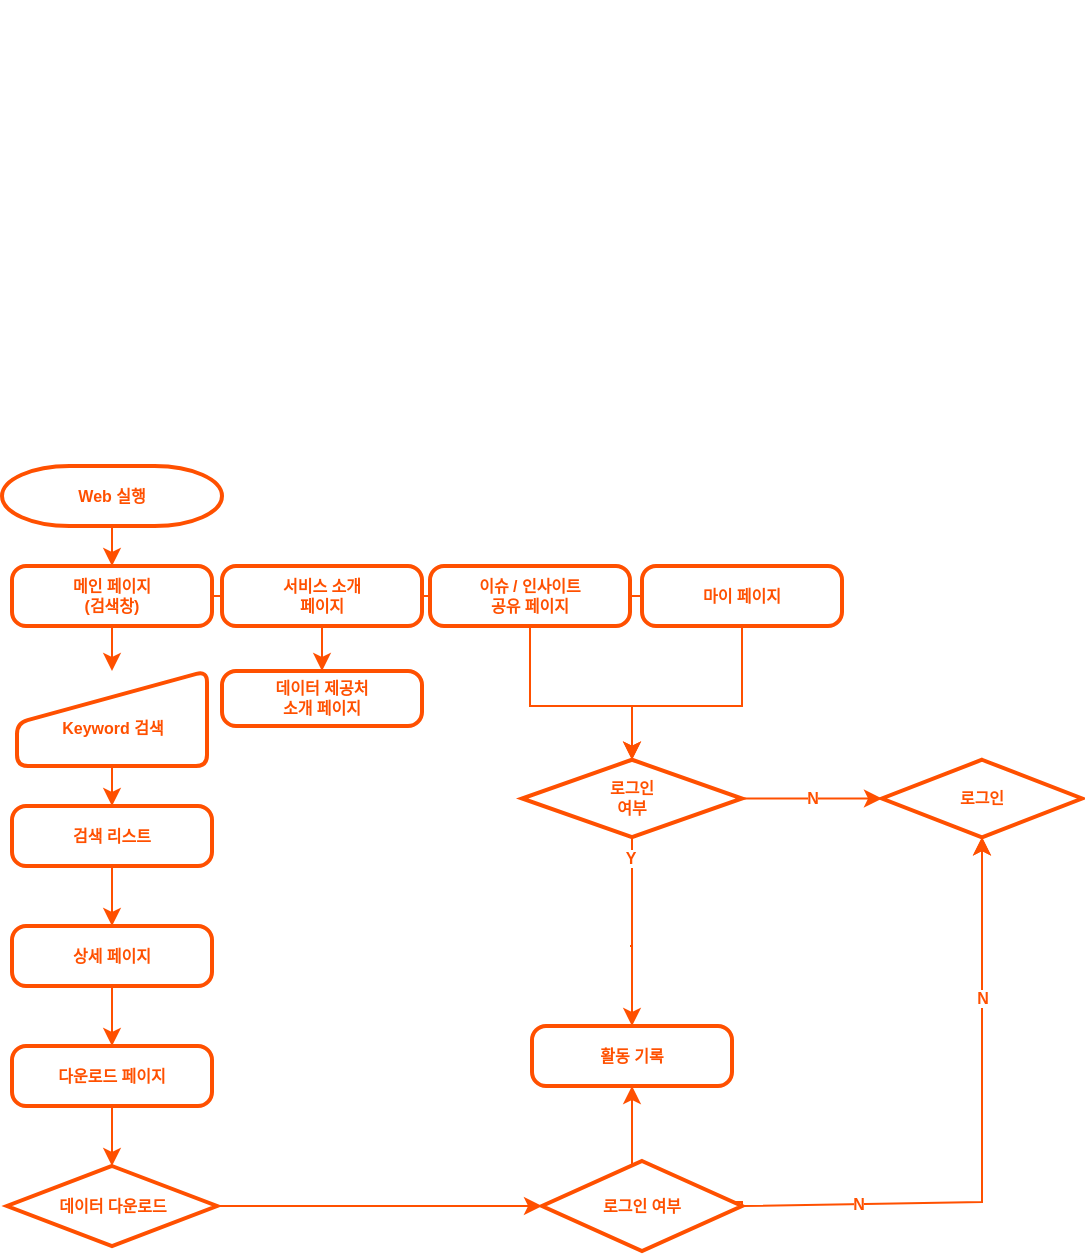 <mxfile version="21.1.5" type="github">
  <diagram id="C5RBs43oDa-KdzZeNtuy" name="Page-1">
    <mxGraphModel dx="1434" dy="796" grid="1" gridSize="10" guides="1" tooltips="1" connect="1" arrows="1" fold="1" page="1" pageScale="1" pageWidth="827" pageHeight="1169" math="0" shadow="0">
      <root>
        <mxCell id="WIyWlLk6GJQsqaUBKTNV-0" />
        <mxCell id="WIyWlLk6GJQsqaUBKTNV-1" parent="WIyWlLk6GJQsqaUBKTNV-0" />
        <mxCell id="5ETcrbsFOrZGn2XGe2iQ-9" style="edgeStyle=orthogonalEdgeStyle;rounded=0;orthogonalLoop=1;jettySize=auto;html=1;exitX=0.5;exitY=1;exitDx=0;exitDy=0;" edge="1" parent="WIyWlLk6GJQsqaUBKTNV-1">
          <mxGeometry relative="1" as="geometry">
            <mxPoint x="235" y="65" as="sourcePoint" />
            <mxPoint x="235" y="65" as="targetPoint" />
          </mxGeometry>
        </mxCell>
        <mxCell id="5ETcrbsFOrZGn2XGe2iQ-87" value="" style="edgeStyle=orthogonalEdgeStyle;rounded=0;orthogonalLoop=1;jettySize=auto;html=1;fontSize=8;fontStyle=1;strokeColor=#FF5000;fontColor=#FF5000;" edge="1" parent="WIyWlLk6GJQsqaUBKTNV-1" source="5ETcrbsFOrZGn2XGe2iQ-11" target="5ETcrbsFOrZGn2XGe2iQ-17">
          <mxGeometry relative="1" as="geometry" />
        </mxCell>
        <mxCell id="5ETcrbsFOrZGn2XGe2iQ-11" value="Web 실행" style="strokeWidth=2;html=1;shape=mxgraph.flowchart.terminator;whiteSpace=wrap;fontSize=8;fontStyle=1;strokeColor=#FF5000;fontColor=#FF5000;" vertex="1" parent="WIyWlLk6GJQsqaUBKTNV-1">
          <mxGeometry x="100" y="290" width="110" height="30" as="geometry" />
        </mxCell>
        <mxCell id="5ETcrbsFOrZGn2XGe2iQ-168" value="" style="edgeStyle=none;rounded=0;orthogonalLoop=1;jettySize=auto;html=1;fontFamily=Helvetica;fontSize=10;fontColor=#FF5000;strokeColor=#FF5000;" edge="1" parent="WIyWlLk6GJQsqaUBKTNV-1" source="5ETcrbsFOrZGn2XGe2iQ-17" target="5ETcrbsFOrZGn2XGe2iQ-61">
          <mxGeometry relative="1" as="geometry" />
        </mxCell>
        <mxCell id="5ETcrbsFOrZGn2XGe2iQ-17" value="메인 페이지&lt;br style=&quot;font-size: 8px;&quot;&gt;(검색창)" style="rounded=1;whiteSpace=wrap;html=1;absoluteArcSize=1;arcSize=14;strokeWidth=2;fontSize=8;fontStyle=1;strokeColor=#FF5000;fontColor=#FF5000;" vertex="1" parent="WIyWlLk6GJQsqaUBKTNV-1">
          <mxGeometry x="105" y="340" width="100" height="30" as="geometry" />
        </mxCell>
        <mxCell id="5ETcrbsFOrZGn2XGe2iQ-174" value="" style="edgeStyle=none;rounded=0;orthogonalLoop=1;jettySize=auto;html=1;fontFamily=Helvetica;fontSize=10;fontColor=#FF5000;strokeColor=#FF5000;" edge="1" parent="WIyWlLk6GJQsqaUBKTNV-1" source="5ETcrbsFOrZGn2XGe2iQ-32" target="5ETcrbsFOrZGn2XGe2iQ-92">
          <mxGeometry relative="1" as="geometry">
            <Array as="points">
              <mxPoint x="364" y="410" />
              <mxPoint x="415" y="410" />
            </Array>
          </mxGeometry>
        </mxCell>
        <mxCell id="5ETcrbsFOrZGn2XGe2iQ-32" value="이슈 / 인사이트&lt;br style=&quot;border-color: var(--border-color);&quot;&gt;공유 페이지" style="rounded=1;whiteSpace=wrap;html=1;absoluteArcSize=1;arcSize=14;strokeWidth=2;fontSize=8;fontStyle=1;strokeColor=#FF5000;fontColor=#FF5000;" vertex="1" parent="WIyWlLk6GJQsqaUBKTNV-1">
          <mxGeometry x="314" y="340" width="100" height="30" as="geometry" />
        </mxCell>
        <mxCell id="5ETcrbsFOrZGn2XGe2iQ-100" style="edgeStyle=orthogonalEdgeStyle;rounded=0;orthogonalLoop=1;jettySize=auto;html=1;exitX=0.5;exitY=1;exitDx=0;exitDy=0;entryX=0.5;entryY=0;entryDx=0;entryDy=0;entryPerimeter=0;fontSize=8;fontStyle=1;strokeColor=#FF5000;fontColor=#FF5000;" edge="1" parent="WIyWlLk6GJQsqaUBKTNV-1" source="5ETcrbsFOrZGn2XGe2iQ-33" target="5ETcrbsFOrZGn2XGe2iQ-92">
          <mxGeometry relative="1" as="geometry">
            <Array as="points">
              <mxPoint x="470" y="410" />
              <mxPoint x="415" y="410" />
            </Array>
          </mxGeometry>
        </mxCell>
        <mxCell id="5ETcrbsFOrZGn2XGe2iQ-33" value="마이 페이지" style="rounded=1;whiteSpace=wrap;html=1;absoluteArcSize=1;arcSize=14;strokeWidth=2;fontSize=8;fontStyle=1;strokeColor=#FF5000;fontColor=#FF5000;" vertex="1" parent="WIyWlLk6GJQsqaUBKTNV-1">
          <mxGeometry x="420" y="340" width="100" height="30" as="geometry" />
        </mxCell>
        <mxCell id="5ETcrbsFOrZGn2XGe2iQ-110" value="" style="edgeStyle=orthogonalEdgeStyle;rounded=0;orthogonalLoop=1;jettySize=auto;html=1;fontSize=8;fontStyle=1;strokeColor=#FF5000;fontColor=#FF5000;" edge="1" parent="WIyWlLk6GJQsqaUBKTNV-1" source="5ETcrbsFOrZGn2XGe2iQ-61" target="5ETcrbsFOrZGn2XGe2iQ-65">
          <mxGeometry relative="1" as="geometry" />
        </mxCell>
        <mxCell id="5ETcrbsFOrZGn2XGe2iQ-61" value="&lt;br style=&quot;font-size: 8px;&quot;&gt;Keyword 검색" style="html=1;strokeWidth=2;shape=manualInput;whiteSpace=wrap;rounded=1;size=26;arcSize=11;fontSize=8;fontStyle=1;strokeColor=#FF5000;fontColor=#FF5000;" vertex="1" parent="WIyWlLk6GJQsqaUBKTNV-1">
          <mxGeometry x="107.5" y="392.5" width="95" height="47.5" as="geometry" />
        </mxCell>
        <mxCell id="5ETcrbsFOrZGn2XGe2iQ-111" value="" style="edgeStyle=orthogonalEdgeStyle;rounded=0;orthogonalLoop=1;jettySize=auto;html=1;fontSize=8;fontStyle=1;strokeColor=#FF5000;fontColor=#FF5000;" edge="1" parent="WIyWlLk6GJQsqaUBKTNV-1" source="5ETcrbsFOrZGn2XGe2iQ-65" target="5ETcrbsFOrZGn2XGe2iQ-66">
          <mxGeometry relative="1" as="geometry" />
        </mxCell>
        <mxCell id="5ETcrbsFOrZGn2XGe2iQ-65" value="검색 리스트" style="rounded=1;whiteSpace=wrap;html=1;absoluteArcSize=1;arcSize=14;strokeWidth=2;fontSize=8;fontStyle=1;strokeColor=#FF5000;fontColor=#FF5000;" vertex="1" parent="WIyWlLk6GJQsqaUBKTNV-1">
          <mxGeometry x="105" y="460" width="100" height="30" as="geometry" />
        </mxCell>
        <mxCell id="5ETcrbsFOrZGn2XGe2iQ-112" value="" style="edgeStyle=orthogonalEdgeStyle;rounded=0;orthogonalLoop=1;jettySize=auto;html=1;fontSize=8;fontStyle=1;strokeColor=#FF5000;fontColor=#FF5000;" edge="1" parent="WIyWlLk6GJQsqaUBKTNV-1" source="5ETcrbsFOrZGn2XGe2iQ-66" target="5ETcrbsFOrZGn2XGe2iQ-67">
          <mxGeometry relative="1" as="geometry" />
        </mxCell>
        <mxCell id="5ETcrbsFOrZGn2XGe2iQ-66" value="상세 페이지" style="rounded=1;whiteSpace=wrap;html=1;absoluteArcSize=1;arcSize=14;strokeWidth=2;fontSize=8;fontStyle=1;strokeColor=#FF5000;fontColor=#FF5000;" vertex="1" parent="WIyWlLk6GJQsqaUBKTNV-1">
          <mxGeometry x="105" y="520" width="100" height="30" as="geometry" />
        </mxCell>
        <mxCell id="5ETcrbsFOrZGn2XGe2iQ-128" value="" style="edgeStyle=orthogonalEdgeStyle;rounded=0;orthogonalLoop=1;jettySize=auto;html=1;fontSize=8;fontStyle=1;strokeColor=#FF5000;fontColor=#FF5000;" edge="1" parent="WIyWlLk6GJQsqaUBKTNV-1" source="5ETcrbsFOrZGn2XGe2iQ-67" target="5ETcrbsFOrZGn2XGe2iQ-125">
          <mxGeometry relative="1" as="geometry" />
        </mxCell>
        <mxCell id="5ETcrbsFOrZGn2XGe2iQ-67" value="다운로드 페이지" style="rounded=1;whiteSpace=wrap;html=1;absoluteArcSize=1;arcSize=14;strokeWidth=2;fontSize=8;fontStyle=1;strokeColor=#FF5000;fontColor=#FF5000;" vertex="1" parent="WIyWlLk6GJQsqaUBKTNV-1">
          <mxGeometry x="105" y="580" width="100" height="30" as="geometry" />
        </mxCell>
        <mxCell id="5ETcrbsFOrZGn2XGe2iQ-91" style="edgeStyle=orthogonalEdgeStyle;rounded=0;orthogonalLoop=1;jettySize=auto;html=1;exitX=1;exitY=0.5;exitDx=0;exitDy=0;exitPerimeter=0;entryX=0.5;entryY=1;entryDx=0;entryDy=0;fontSize=8;fontStyle=1;strokeColor=#FF5000;fontColor=#FF5000;" edge="1" parent="WIyWlLk6GJQsqaUBKTNV-1" source="5ETcrbsFOrZGn2XGe2iQ-102" target="5ETcrbsFOrZGn2XGe2iQ-77">
          <mxGeometry relative="1" as="geometry">
            <mxPoint x="520" y="680" as="targetPoint" />
            <mxPoint x="210" y="830" as="sourcePoint" />
            <Array as="points">
              <mxPoint x="470" y="658" />
            </Array>
          </mxGeometry>
        </mxCell>
        <mxCell id="5ETcrbsFOrZGn2XGe2iQ-154" value="Y" style="edgeLabel;html=1;align=center;verticalAlign=middle;resizable=0;points=[];fontSize=8;fontStyle=1;fontColor=#FF5000;" vertex="1" connectable="0" parent="5ETcrbsFOrZGn2XGe2iQ-91">
          <mxGeometry x="0.005" relative="1" as="geometry">
            <mxPoint as="offset" />
          </mxGeometry>
        </mxCell>
        <mxCell id="5ETcrbsFOrZGn2XGe2iQ-75" value="데이터 제공처&lt;br style=&quot;font-size: 8px;&quot;&gt;소개 페이지" style="rounded=1;whiteSpace=wrap;html=1;absoluteArcSize=1;arcSize=14;strokeWidth=2;fontSize=8;fontStyle=1;strokeColor=#FF5000;fontColor=#FF5000;" vertex="1" parent="WIyWlLk6GJQsqaUBKTNV-1">
          <mxGeometry x="210" y="392.5" width="100" height="27.5" as="geometry" />
        </mxCell>
        <mxCell id="5ETcrbsFOrZGn2XGe2iQ-77" value="활동 기록" style="rounded=1;whiteSpace=wrap;html=1;absoluteArcSize=1;arcSize=14;strokeWidth=2;fontSize=8;fontStyle=1;strokeColor=#FF5000;fontColor=#FF5000;" vertex="1" parent="WIyWlLk6GJQsqaUBKTNV-1">
          <mxGeometry x="365" y="570" width="100" height="30" as="geometry" />
        </mxCell>
        <mxCell id="5ETcrbsFOrZGn2XGe2iQ-116" value="" style="edgeStyle=orthogonalEdgeStyle;rounded=0;orthogonalLoop=1;jettySize=auto;html=1;fontSize=8;fontStyle=1;strokeColor=#FF5000;fontColor=#FF5000;" edge="1" parent="WIyWlLk6GJQsqaUBKTNV-1" source="5ETcrbsFOrZGn2XGe2iQ-19" target="5ETcrbsFOrZGn2XGe2iQ-75">
          <mxGeometry relative="1" as="geometry" />
        </mxCell>
        <mxCell id="5ETcrbsFOrZGn2XGe2iQ-19" value="서비스 소개&lt;br style=&quot;font-size: 8px;&quot;&gt;페이지" style="rounded=1;whiteSpace=wrap;html=1;absoluteArcSize=1;arcSize=14;strokeWidth=2;fontSize=8;fontStyle=1;strokeColor=#FF5000;fontColor=#FF5000;" vertex="1" parent="WIyWlLk6GJQsqaUBKTNV-1">
          <mxGeometry x="210" y="340" width="100" height="30" as="geometry" />
        </mxCell>
        <mxCell id="5ETcrbsFOrZGn2XGe2iQ-101" style="edgeStyle=orthogonalEdgeStyle;rounded=0;orthogonalLoop=1;jettySize=auto;html=1;exitX=0.5;exitY=1;exitDx=0;exitDy=0;exitPerimeter=0;entryX=0.5;entryY=0;entryDx=0;entryDy=0;fontSize=8;fontStyle=1;strokeColor=#FF5000;fontColor=#FF5000;" edge="1" parent="WIyWlLk6GJQsqaUBKTNV-1" source="5ETcrbsFOrZGn2XGe2iQ-92" target="5ETcrbsFOrZGn2XGe2iQ-77">
          <mxGeometry relative="1" as="geometry">
            <Array as="points">
              <mxPoint x="414" y="530" />
              <mxPoint x="470" y="530" />
            </Array>
          </mxGeometry>
        </mxCell>
        <mxCell id="5ETcrbsFOrZGn2XGe2iQ-153" value="Y" style="edgeLabel;html=1;align=center;verticalAlign=middle;resizable=0;points=[];fontSize=8;fontStyle=1;fontColor=#FF5000;" vertex="1" connectable="0" parent="5ETcrbsFOrZGn2XGe2iQ-101">
          <mxGeometry x="-0.779" y="-1" relative="1" as="geometry">
            <mxPoint as="offset" />
          </mxGeometry>
        </mxCell>
        <mxCell id="5ETcrbsFOrZGn2XGe2iQ-136" value="" style="edgeStyle=none;rounded=0;orthogonalLoop=1;jettySize=auto;html=1;fontSize=8;fontStyle=1;fontColor=#FF5000;strokeColor=#FF5000;" edge="1" parent="WIyWlLk6GJQsqaUBKTNV-1" source="5ETcrbsFOrZGn2XGe2iQ-92" target="5ETcrbsFOrZGn2XGe2iQ-93">
          <mxGeometry relative="1" as="geometry" />
        </mxCell>
        <mxCell id="5ETcrbsFOrZGn2XGe2iQ-141" value="N" style="edgeLabel;html=1;align=center;verticalAlign=middle;resizable=0;points=[];fontSize=8;fontStyle=1;fontColor=#FF5000;" vertex="1" connectable="0" parent="5ETcrbsFOrZGn2XGe2iQ-136">
          <mxGeometry x="0.0" relative="1" as="geometry">
            <mxPoint as="offset" />
          </mxGeometry>
        </mxCell>
        <mxCell id="5ETcrbsFOrZGn2XGe2iQ-92" value="로그인&lt;br style=&quot;border-color: var(--border-color); font-size: 8px;&quot;&gt;여부" style="strokeWidth=2;html=1;shape=mxgraph.flowchart.decision;whiteSpace=wrap;fontSize=8;fontStyle=1;strokeColor=#FF5000;fontColor=#FF5000;" vertex="1" parent="WIyWlLk6GJQsqaUBKTNV-1">
          <mxGeometry x="360" y="436.87" width="110" height="38.75" as="geometry" />
        </mxCell>
        <mxCell id="5ETcrbsFOrZGn2XGe2iQ-93" value="로그인" style="strokeWidth=2;html=1;shape=mxgraph.flowchart.decision;whiteSpace=wrap;fontSize=8;fontStyle=1;strokeColor=#FF5000;fontColor=#FF5000;" vertex="1" parent="WIyWlLk6GJQsqaUBKTNV-1">
          <mxGeometry x="540" y="436.87" width="100" height="38.75" as="geometry" />
        </mxCell>
        <mxCell id="5ETcrbsFOrZGn2XGe2iQ-125" value="데이터 다운로드" style="strokeWidth=2;html=1;shape=mxgraph.flowchart.decision;whiteSpace=wrap;fontSize=8;fontStyle=1;strokeColor=#FF5000;fontColor=#FF5000;" vertex="1" parent="WIyWlLk6GJQsqaUBKTNV-1">
          <mxGeometry x="102.5" y="640" width="105" height="40" as="geometry" />
        </mxCell>
        <mxCell id="5ETcrbsFOrZGn2XGe2iQ-143" value="" style="edgeStyle=none;rounded=0;orthogonalLoop=1;jettySize=auto;html=1;entryX=0.5;entryY=1;entryDx=0;entryDy=0;entryPerimeter=0;exitX=1;exitY=0.5;exitDx=0;exitDy=0;exitPerimeter=0;fontSize=8;fontStyle=1;strokeColor=#FF5000;fontColor=#FF5000;" edge="1" parent="WIyWlLk6GJQsqaUBKTNV-1" source="5ETcrbsFOrZGn2XGe2iQ-102" target="5ETcrbsFOrZGn2XGe2iQ-93">
          <mxGeometry relative="1" as="geometry">
            <mxPoint x="660" y="720" as="sourcePoint" />
            <mxPoint x="660" y="630" as="targetPoint" />
            <Array as="points">
              <mxPoint x="590" y="658" />
            </Array>
          </mxGeometry>
        </mxCell>
        <mxCell id="5ETcrbsFOrZGn2XGe2iQ-155" value="N" style="edgeLabel;html=1;align=center;verticalAlign=middle;resizable=0;points=[];fontSize=8;fontStyle=1;fontColor=#FF5000;" vertex="1" connectable="0" parent="5ETcrbsFOrZGn2XGe2iQ-143">
          <mxGeometry x="-0.618" relative="1" as="geometry">
            <mxPoint as="offset" />
          </mxGeometry>
        </mxCell>
        <mxCell id="5ETcrbsFOrZGn2XGe2iQ-144" value="" style="edgeStyle=orthogonalEdgeStyle;rounded=0;orthogonalLoop=1;jettySize=auto;html=1;exitX=1;exitY=0.5;exitDx=0;exitDy=0;exitPerimeter=0;entryX=0;entryY=0.5;entryDx=0;entryDy=0;entryPerimeter=0;fontSize=8;fontStyle=1;strokeColor=#FF5000;fontColor=#FF5000;" edge="1" parent="WIyWlLk6GJQsqaUBKTNV-1" source="5ETcrbsFOrZGn2XGe2iQ-125" target="5ETcrbsFOrZGn2XGe2iQ-102">
          <mxGeometry relative="1" as="geometry">
            <mxPoint x="520" y="575" as="targetPoint" />
            <mxPoint x="208" y="745" as="sourcePoint" />
            <Array as="points">
              <mxPoint x="350" y="660" />
            </Array>
          </mxGeometry>
        </mxCell>
        <mxCell id="5ETcrbsFOrZGn2XGe2iQ-102" value="로그인 여부" style="strokeWidth=2;html=1;shape=mxgraph.flowchart.decision;whiteSpace=wrap;fontSize=8;fontStyle=1;strokeColor=#FF5000;fontColor=#FF5000;" vertex="1" parent="WIyWlLk6GJQsqaUBKTNV-1">
          <mxGeometry x="370" y="637.5" width="100" height="45" as="geometry" />
        </mxCell>
        <mxCell id="5ETcrbsFOrZGn2XGe2iQ-152" style="edgeStyle=none;rounded=0;orthogonalLoop=1;jettySize=auto;html=1;exitX=0.5;exitY=0;exitDx=0;exitDy=0;exitPerimeter=0;entryX=0.5;entryY=1;entryDx=0;entryDy=0;entryPerimeter=0;fontSize=8;fontStyle=1;strokeColor=#FF5000;fontColor=#FF5000;" edge="1" parent="WIyWlLk6GJQsqaUBKTNV-1" target="5ETcrbsFOrZGn2XGe2iQ-93">
          <mxGeometry relative="1" as="geometry">
            <mxPoint x="590" y="560" as="sourcePoint" />
            <Array as="points">
              <mxPoint x="590" y="540" />
            </Array>
          </mxGeometry>
        </mxCell>
        <mxCell id="5ETcrbsFOrZGn2XGe2iQ-157" value="N" style="edgeLabel;html=1;align=center;verticalAlign=middle;resizable=0;points=[];fontSize=8;fontStyle=1;fontColor=#FF5000;" vertex="1" connectable="0" parent="5ETcrbsFOrZGn2XGe2iQ-152">
          <mxGeometry x="-0.908" relative="1" as="geometry">
            <mxPoint as="offset" />
          </mxGeometry>
        </mxCell>
        <mxCell id="5ETcrbsFOrZGn2XGe2iQ-161" value="" style="endArrow=none;html=1;rounded=0;fontFamily=Helvetica;fontSize=10;fontColor=#FF5000;exitX=1;exitY=0.5;exitDx=0;exitDy=0;entryX=0;entryY=0.5;entryDx=0;entryDy=0;strokeColor=#FF5000;" edge="1" parent="WIyWlLk6GJQsqaUBKTNV-1" source="5ETcrbsFOrZGn2XGe2iQ-32" target="5ETcrbsFOrZGn2XGe2iQ-33">
          <mxGeometry width="50" height="50" relative="1" as="geometry">
            <mxPoint x="390" y="660" as="sourcePoint" />
            <mxPoint x="440" y="610" as="targetPoint" />
          </mxGeometry>
        </mxCell>
        <mxCell id="5ETcrbsFOrZGn2XGe2iQ-162" value="" style="endArrow=none;html=1;rounded=0;fontFamily=Helvetica;fontSize=10;fontColor=#FF5000;exitX=1;exitY=0.5;exitDx=0;exitDy=0;entryX=0;entryY=0.5;entryDx=0;entryDy=0;strokeColor=#FF5000;" edge="1" parent="WIyWlLk6GJQsqaUBKTNV-1" source="5ETcrbsFOrZGn2XGe2iQ-17" target="5ETcrbsFOrZGn2XGe2iQ-19">
          <mxGeometry width="50" height="50" relative="1" as="geometry">
            <mxPoint x="390" y="660" as="sourcePoint" />
            <mxPoint x="440" y="610" as="targetPoint" />
          </mxGeometry>
        </mxCell>
        <mxCell id="5ETcrbsFOrZGn2XGe2iQ-164" value="" style="endArrow=none;html=1;rounded=0;fontFamily=Helvetica;fontSize=10;fontColor=#FF5000;exitX=1;exitY=0.5;exitDx=0;exitDy=0;entryX=0;entryY=0.5;entryDx=0;entryDy=0;strokeColor=#FF5000;" edge="1" parent="WIyWlLk6GJQsqaUBKTNV-1" source="5ETcrbsFOrZGn2XGe2iQ-19" target="5ETcrbsFOrZGn2XGe2iQ-32">
          <mxGeometry width="50" height="50" relative="1" as="geometry">
            <mxPoint x="390" y="660" as="sourcePoint" />
            <mxPoint x="440" y="610" as="targetPoint" />
          </mxGeometry>
        </mxCell>
        <mxCell id="5ETcrbsFOrZGn2XGe2iQ-167" style="edgeStyle=none;rounded=0;orthogonalLoop=1;jettySize=auto;html=1;exitX=0.5;exitY=1;exitDx=0;exitDy=0;exitPerimeter=0;fontFamily=Helvetica;fontSize=10;fontColor=#FF5000;" edge="1" parent="WIyWlLk6GJQsqaUBKTNV-1" source="5ETcrbsFOrZGn2XGe2iQ-92" target="5ETcrbsFOrZGn2XGe2iQ-92">
          <mxGeometry relative="1" as="geometry" />
        </mxCell>
      </root>
    </mxGraphModel>
  </diagram>
</mxfile>
